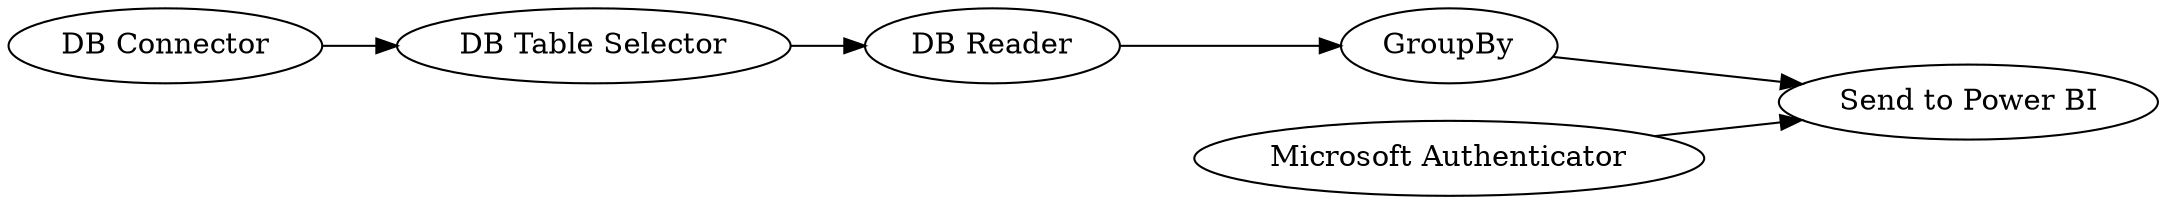 digraph {
	1 [label="DB Connector"]
	2 [label="DB Table Selector"]
	3 [label="DB Reader"]
	5 [label="Microsoft Authenticator"]
	6 [label="Send to Power BI"]
	7 [label=GroupBy]
	1 -> 2
	2 -> 3
	3 -> 7
	5 -> 6
	7 -> 6
	rankdir=LR
}
